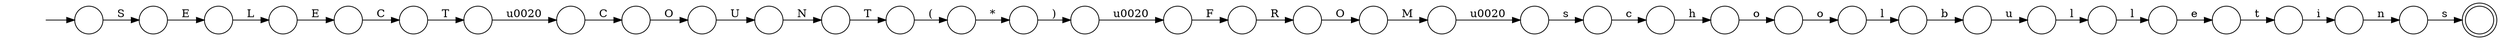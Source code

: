 digraph Automaton {
  rankdir = LR;
  0 [shape=circle,label=""];
  0 -> 27 [label="C"]
  1 [shape=circle,label=""];
  1 -> 36 [label="M"]
  2 [shape=circle,label=""];
  2 -> 23 [label="L"]
  3 [shape=circle,label=""];
  initial [shape=plaintext,label=""];
  initial -> 3
  3 -> 11 [label="S"]
  4 [shape=circle,label=""];
  4 -> 1 [label="O"]
  5 [shape=circle,label=""];
  5 -> 25 [label="U"]
  6 [shape=circle,label=""];
  6 -> 7 [label="s"]
  7 [shape=circle,label=""];
  7 -> 19 [label="c"]
  8 [shape=circle,label=""];
  8 -> 30 [label="b"]
  9 [shape=circle,label=""];
  9 -> 14 [label="l"]
  10 [shape=circle,label=""];
  10 -> 33 [label="T"]
  11 [shape=circle,label=""];
  11 -> 2 [label="E"]
  12 [shape=doublecircle,label=""];
  13 [shape=circle,label=""];
  13 -> 12 [label="s"]
  14 [shape=circle,label=""];
  14 -> 22 [label="l"]
  15 [shape=circle,label=""];
  15 -> 18 [label="o"]
  16 [shape=circle,label=""];
  16 -> 8 [label="l"]
  17 [shape=circle,label=""];
  17 -> 13 [label="n"]
  18 [shape=circle,label=""];
  18 -> 16 [label="o"]
  19 [shape=circle,label=""];
  19 -> 15 [label="h"]
  20 [shape=circle,label=""];
  20 -> 4 [label="R"]
  21 [shape=circle,label=""];
  21 -> 0 [label="\u0020"]
  22 [shape=circle,label=""];
  22 -> 31 [label="e"]
  23 [shape=circle,label=""];
  23 -> 34 [label="E"]
  24 [shape=circle,label=""];
  24 -> 20 [label="F"]
  25 [shape=circle,label=""];
  25 -> 10 [label="N"]
  26 [shape=circle,label=""];
  26 -> 24 [label="\u0020"]
  27 [shape=circle,label=""];
  27 -> 5 [label="O"]
  28 [shape=circle,label=""];
  28 -> 17 [label="i"]
  29 [shape=circle,label=""];
  29 -> 35 [label="*"]
  30 [shape=circle,label=""];
  30 -> 9 [label="u"]
  31 [shape=circle,label=""];
  31 -> 28 [label="t"]
  32 [shape=circle,label=""];
  32 -> 21 [label="T"]
  33 [shape=circle,label=""];
  33 -> 29 [label="("]
  34 [shape=circle,label=""];
  34 -> 32 [label="C"]
  35 [shape=circle,label=""];
  35 -> 26 [label=")"]
  36 [shape=circle,label=""];
  36 -> 6 [label="\u0020"]
}
